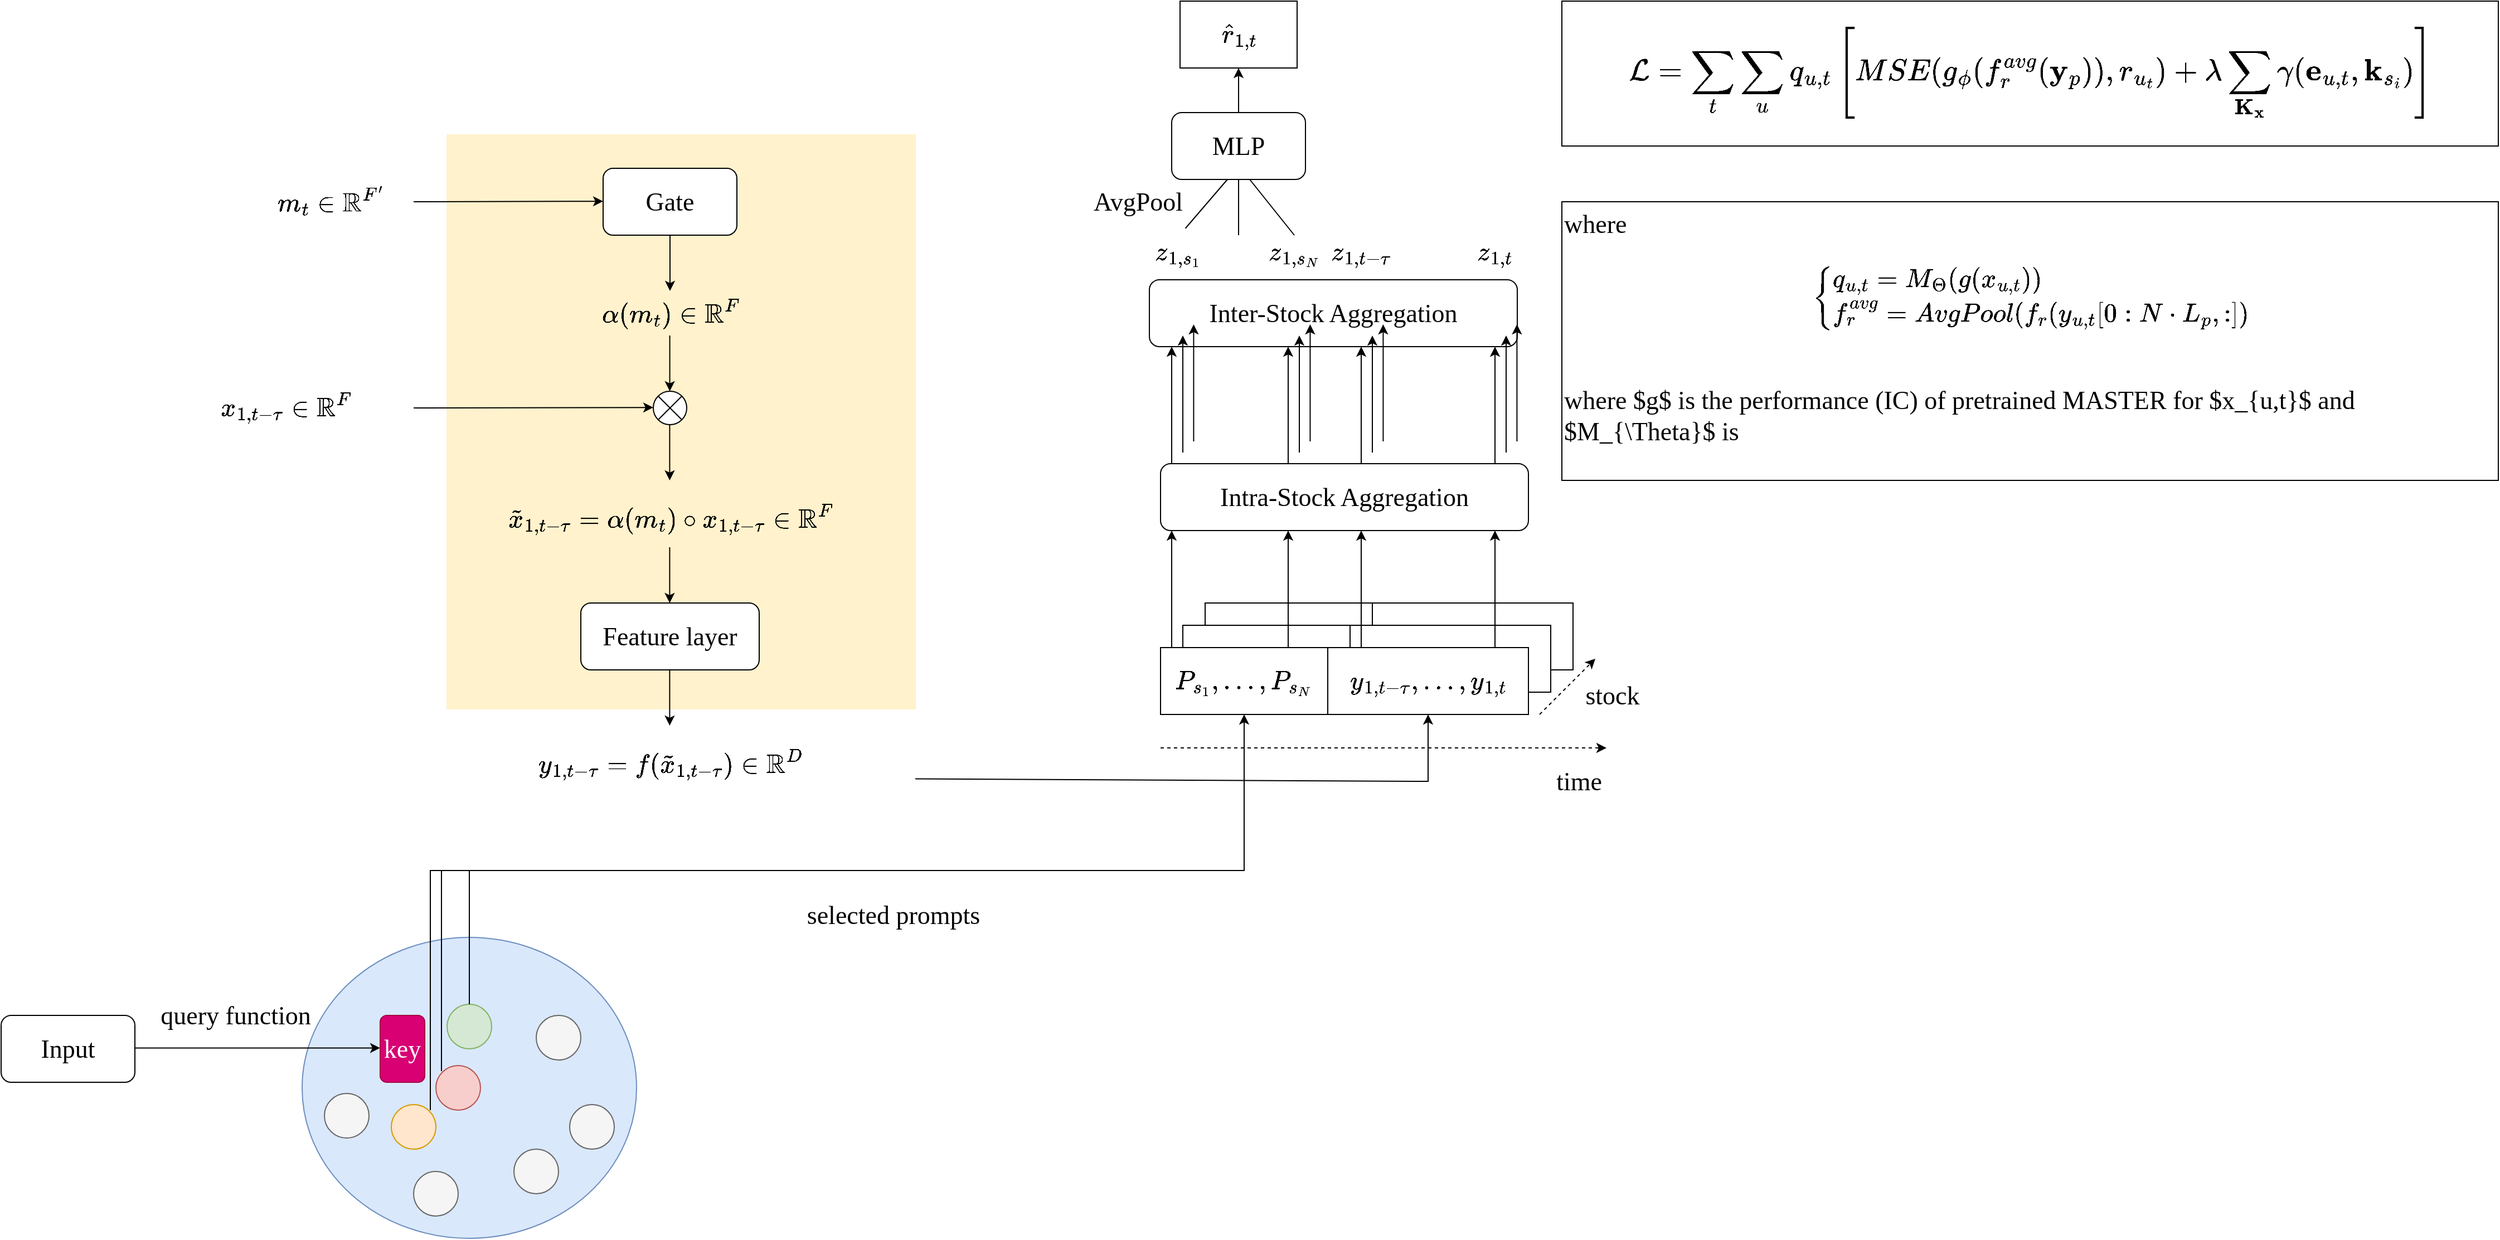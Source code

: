 <mxfile version="23.0.2" type="github">
  <diagram name="第 1 页" id="YHMcrKDChnRwgBGesPPQ">
    <mxGraphModel dx="2283" dy="2111" grid="1" gridSize="10" guides="1" tooltips="1" connect="1" arrows="1" fold="1" page="1" pageScale="1" pageWidth="980" pageHeight="1390" math="1" shadow="0">
      <root>
        <mxCell id="0" />
        <mxCell id="1" parent="0" />
        <mxCell id="3Lwh0dKBMKmvehDUKk6b-59" value="" style="rounded=0;whiteSpace=wrap;html=1;fontFamily=Times New Roman;fontSize=23;" vertex="1" parent="1">
          <mxGeometry x="950" y="480" width="180" height="60" as="geometry" />
        </mxCell>
        <mxCell id="3Lwh0dKBMKmvehDUKk6b-60" value="" style="rounded=0;whiteSpace=wrap;html=1;fontFamily=Times New Roman;fontSize=23;" vertex="1" parent="1">
          <mxGeometry x="800" y="480" width="150" height="60" as="geometry" />
        </mxCell>
        <mxCell id="3Lwh0dKBMKmvehDUKk6b-57" value="" style="rounded=0;whiteSpace=wrap;html=1;fontFamily=Times New Roman;fontSize=23;" vertex="1" parent="1">
          <mxGeometry x="930" y="500" width="180" height="60" as="geometry" />
        </mxCell>
        <mxCell id="3Lwh0dKBMKmvehDUKk6b-58" value="" style="rounded=0;whiteSpace=wrap;html=1;fontFamily=Times New Roman;fontSize=23;" vertex="1" parent="1">
          <mxGeometry x="780" y="500" width="150" height="60" as="geometry" />
        </mxCell>
        <mxCell id="3Lwh0dKBMKmvehDUKk6b-25" value="" style="ellipse;whiteSpace=wrap;html=1;fillColor=#dae8fc;strokeColor=#6c8ebf;fontFamily=Times New Roman;fontSize=23;" vertex="1" parent="1">
          <mxGeometry x="-10" y="780" width="300" height="270" as="geometry" />
        </mxCell>
        <mxCell id="3Lwh0dKBMKmvehDUKk6b-22" value="" style="rounded=0;whiteSpace=wrap;html=1;fillColor=#FFF2CC;strokeColor=#FFF2CC;fontFamily=Times New Roman;fontSize=23;" vertex="1" parent="1">
          <mxGeometry x="120" y="60" width="420" height="515" as="geometry" />
        </mxCell>
        <mxCell id="3Lwh0dKBMKmvehDUKk6b-2" value="&lt;font style=&quot;font-size: 23px;&quot;&gt;Gate&lt;/font&gt;" style="rounded=1;whiteSpace=wrap;html=1;fontFamily=Times New Roman;fontSize=23;" vertex="1" parent="1">
          <mxGeometry x="260" y="90" width="120" height="60" as="geometry" />
        </mxCell>
        <mxCell id="3Lwh0dKBMKmvehDUKk6b-5" value="&lt;font style=&quot;font-size: 23px;&quot;&gt;$$m_t \in \mathbb{R}^{F&#39;}$$&lt;/font&gt;" style="text;html=1;align=center;verticalAlign=middle;resizable=0;points=[];autosize=1;strokeColor=none;fillColor=none;fontFamily=Times New Roman;fontSize=23;" vertex="1" parent="1">
          <mxGeometry x="-135" y="100" width="300" height="40" as="geometry" />
        </mxCell>
        <mxCell id="3Lwh0dKBMKmvehDUKk6b-8" value="" style="endArrow=classic;html=1;rounded=0;exitX=0.5;exitY=1;exitDx=0;exitDy=0;fontFamily=Times New Roman;fontSize=23;" edge="1" parent="1" source="3Lwh0dKBMKmvehDUKk6b-2">
          <mxGeometry width="50" height="50" relative="1" as="geometry">
            <mxPoint x="330" y="240" as="sourcePoint" />
            <mxPoint x="320" y="200" as="targetPoint" />
          </mxGeometry>
        </mxCell>
        <mxCell id="3Lwh0dKBMKmvehDUKk6b-9" value="&lt;font style=&quot;font-size: 23px;&quot;&gt;$$\alpha({m_t}) \in \mathbb{R}^{F}$$&lt;/font&gt;" style="text;html=1;align=center;verticalAlign=middle;resizable=0;points=[];autosize=1;strokeColor=none;fillColor=none;fontFamily=Times New Roman;fontSize=23;" vertex="1" parent="1">
          <mxGeometry x="125" y="200" width="390" height="40" as="geometry" />
        </mxCell>
        <mxCell id="3Lwh0dKBMKmvehDUKk6b-10" value="&lt;font style=&quot;font-size: 23px;&quot;&gt;$$x_{1,t-\tau}\in \mathbb{R}^{F}&lt;br style=&quot;font-size: 23px;&quot;&gt;$$&lt;/font&gt;" style="text;html=1;align=center;verticalAlign=middle;resizable=0;points=[];autosize=1;strokeColor=none;fillColor=none;fontFamily=Times New Roman;fontSize=23;" vertex="1" parent="1">
          <mxGeometry x="-200" y="270" width="350" height="70" as="geometry" />
        </mxCell>
        <mxCell id="3Lwh0dKBMKmvehDUKk6b-12" value="" style="endArrow=classic;html=1;rounded=0;exitX=0.5;exitY=1;exitDx=0;exitDy=0;fontFamily=Times New Roman;fontSize=23;" edge="1" parent="1">
          <mxGeometry width="50" height="50" relative="1" as="geometry">
            <mxPoint x="319.79" y="240" as="sourcePoint" />
            <mxPoint x="319.79" y="290" as="targetPoint" />
          </mxGeometry>
        </mxCell>
        <mxCell id="3Lwh0dKBMKmvehDUKk6b-13" value="" style="shape=sumEllipse;perimeter=ellipsePerimeter;whiteSpace=wrap;html=1;backgroundOutline=1;fontFamily=Times New Roman;fontSize=23;" vertex="1" parent="1">
          <mxGeometry x="305" y="290" width="30" height="30" as="geometry" />
        </mxCell>
        <mxCell id="3Lwh0dKBMKmvehDUKk6b-14" value="&lt;font style=&quot;font-size: 23px;&quot;&gt;$$\tilde{x}_{1,t-\tau} =\alpha({m_t}) \circ x_{1,t-\tau}&lt;br style=&quot;font-size: 23px;&quot;&gt;\in \mathbb{R}^{F}&lt;br style=&quot;font-size: 23px;&quot;&gt;$$&lt;/font&gt;" style="text;html=1;align=center;verticalAlign=middle;resizable=0;points=[];autosize=1;strokeColor=none;fillColor=none;fontFamily=Times New Roman;fontSize=23;" vertex="1" parent="1">
          <mxGeometry x="50" y="355" width="540" height="100" as="geometry" />
        </mxCell>
        <mxCell id="3Lwh0dKBMKmvehDUKk6b-15" value="" style="endArrow=classic;html=1;rounded=0;exitX=0.5;exitY=1;exitDx=0;exitDy=0;fontFamily=Times New Roman;fontSize=23;" edge="1" parent="1">
          <mxGeometry width="50" height="50" relative="1" as="geometry">
            <mxPoint x="319.71" y="320" as="sourcePoint" />
            <mxPoint x="319.71" y="370" as="targetPoint" />
          </mxGeometry>
        </mxCell>
        <mxCell id="3Lwh0dKBMKmvehDUKk6b-16" value="" style="endArrow=classic;html=1;rounded=0;exitX=0.5;exitY=1;exitDx=0;exitDy=0;fontFamily=Times New Roman;fontSize=23;" edge="1" parent="1">
          <mxGeometry width="50" height="50" relative="1" as="geometry">
            <mxPoint x="319.71" y="430" as="sourcePoint" />
            <mxPoint x="319.71" y="480" as="targetPoint" />
          </mxGeometry>
        </mxCell>
        <mxCell id="3Lwh0dKBMKmvehDUKk6b-17" value="&lt;font style=&quot;font-size: 23px;&quot;&gt;Feature layer&lt;/font&gt;" style="rounded=1;whiteSpace=wrap;html=1;fontFamily=Times New Roman;fontSize=23;" vertex="1" parent="1">
          <mxGeometry x="240" y="480" width="160" height="60" as="geometry" />
        </mxCell>
        <mxCell id="3Lwh0dKBMKmvehDUKk6b-18" value="&lt;font style=&quot;font-size: 23px;&quot;&gt;$$y_{1,t-\tau} = f(\tilde{x}_{1,t-\tau}&lt;br style=&quot;font-size: 23px;&quot;&gt;)\in \mathbb{R}^{D}&lt;br style=&quot;font-size: 23px;&quot;&gt;$$&lt;/font&gt;" style="text;html=1;align=center;verticalAlign=middle;resizable=0;points=[];autosize=1;strokeColor=none;fillColor=none;fontFamily=Times New Roman;fontSize=23;" vertex="1" parent="1">
          <mxGeometry x="130" y="575" width="380" height="100" as="geometry" />
        </mxCell>
        <mxCell id="3Lwh0dKBMKmvehDUKk6b-21" value="" style="endArrow=classic;html=1;rounded=0;exitX=0.5;exitY=1;exitDx=0;exitDy=0;fontFamily=Times New Roman;fontSize=23;" edge="1" parent="1">
          <mxGeometry width="50" height="50" relative="1" as="geometry">
            <mxPoint x="319.7" y="540" as="sourcePoint" />
            <mxPoint x="319.7" y="590" as="targetPoint" />
          </mxGeometry>
        </mxCell>
        <mxCell id="3Lwh0dKBMKmvehDUKk6b-23" value="" style="endArrow=classic;html=1;rounded=0;entryX=0;entryY=0.5;entryDx=0;entryDy=0;fontFamily=Times New Roman;fontSize=23;" edge="1" parent="1">
          <mxGeometry width="50" height="50" relative="1" as="geometry">
            <mxPoint x="90" y="120" as="sourcePoint" />
            <mxPoint x="260" y="119.57" as="targetPoint" />
          </mxGeometry>
        </mxCell>
        <mxCell id="3Lwh0dKBMKmvehDUKk6b-24" value="" style="endArrow=classic;html=1;rounded=0;entryX=0;entryY=0.5;entryDx=0;entryDy=0;fontFamily=Times New Roman;fontSize=23;" edge="1" parent="1">
          <mxGeometry width="50" height="50" relative="1" as="geometry">
            <mxPoint x="90" y="305" as="sourcePoint" />
            <mxPoint x="305" y="304.57" as="targetPoint" />
          </mxGeometry>
        </mxCell>
        <mxCell id="3Lwh0dKBMKmvehDUKk6b-26" value="&lt;font style=&quot;font-size: 23px;&quot;&gt;Input&lt;/font&gt;" style="rounded=1;whiteSpace=wrap;html=1;fontFamily=Times New Roman;fontSize=23;" vertex="1" parent="1">
          <mxGeometry x="-280" y="850" width="120" height="60" as="geometry" />
        </mxCell>
        <mxCell id="3Lwh0dKBMKmvehDUKk6b-27" value="" style="endArrow=classic;html=1;rounded=0;fontFamily=Times New Roman;fontSize=23;" edge="1" parent="1">
          <mxGeometry width="50" height="50" relative="1" as="geometry">
            <mxPoint x="-160" y="879.23" as="sourcePoint" />
            <mxPoint x="60" y="879.23" as="targetPoint" />
          </mxGeometry>
        </mxCell>
        <mxCell id="3Lwh0dKBMKmvehDUKk6b-28" value="&lt;font style=&quot;font-size: 23px;&quot;&gt;query function&lt;/font&gt;" style="text;html=1;align=center;verticalAlign=middle;resizable=0;points=[];autosize=1;strokeColor=none;fillColor=none;fontFamily=Times New Roman;fontSize=23;" vertex="1" parent="1">
          <mxGeometry x="-150" y="830" width="160" height="40" as="geometry" />
        </mxCell>
        <mxCell id="3Lwh0dKBMKmvehDUKk6b-29" value="&lt;font style=&quot;font-size: 23px;&quot;&gt;key&lt;/font&gt;" style="rounded=1;whiteSpace=wrap;html=1;fillColor=#d80073;fontColor=#ffffff;strokeColor=#A50040;fontFamily=Times New Roman;fontSize=23;" vertex="1" parent="1">
          <mxGeometry x="60" y="850" width="40" height="60" as="geometry" />
        </mxCell>
        <mxCell id="3Lwh0dKBMKmvehDUKk6b-30" value="" style="ellipse;whiteSpace=wrap;html=1;aspect=fixed;fillColor=#d5e8d4;strokeColor=#82b366;fontFamily=Times New Roman;fontSize=23;" vertex="1" parent="1">
          <mxGeometry x="120" y="840" width="40" height="40" as="geometry" />
        </mxCell>
        <mxCell id="3Lwh0dKBMKmvehDUKk6b-31" value="" style="ellipse;whiteSpace=wrap;html=1;aspect=fixed;fillColor=#f8cecc;strokeColor=#b85450;fontFamily=Times New Roman;fontSize=23;" vertex="1" parent="1">
          <mxGeometry x="110" y="895" width="40" height="40" as="geometry" />
        </mxCell>
        <mxCell id="3Lwh0dKBMKmvehDUKk6b-32" value="" style="ellipse;whiteSpace=wrap;html=1;aspect=fixed;fillColor=#ffe6cc;strokeColor=#d79b00;fontFamily=Times New Roman;fontSize=23;" vertex="1" parent="1">
          <mxGeometry x="70" y="930" width="40" height="40" as="geometry" />
        </mxCell>
        <mxCell id="3Lwh0dKBMKmvehDUKk6b-41" value="" style="ellipse;whiteSpace=wrap;html=1;aspect=fixed;fillColor=#f5f5f5;strokeColor=#666666;fontColor=#333333;fontFamily=Times New Roman;fontSize=23;" vertex="1" parent="1">
          <mxGeometry x="200" y="850" width="40" height="40" as="geometry" />
        </mxCell>
        <mxCell id="3Lwh0dKBMKmvehDUKk6b-43" value="" style="ellipse;whiteSpace=wrap;html=1;aspect=fixed;fillColor=#f5f5f5;strokeColor=#666666;fontColor=#333333;fontFamily=Times New Roman;fontSize=23;" vertex="1" parent="1">
          <mxGeometry x="230" y="930" width="40" height="40" as="geometry" />
        </mxCell>
        <mxCell id="3Lwh0dKBMKmvehDUKk6b-44" value="" style="ellipse;whiteSpace=wrap;html=1;aspect=fixed;fillColor=#f5f5f5;strokeColor=#666666;fontColor=#333333;fontFamily=Times New Roman;fontSize=23;" vertex="1" parent="1">
          <mxGeometry x="180" y="970" width="40" height="40" as="geometry" />
        </mxCell>
        <mxCell id="3Lwh0dKBMKmvehDUKk6b-45" value="" style="ellipse;whiteSpace=wrap;html=1;aspect=fixed;fillColor=#f5f5f5;strokeColor=#666666;fontColor=#333333;fontFamily=Times New Roman;fontSize=23;" vertex="1" parent="1">
          <mxGeometry x="90" y="990" width="40" height="40" as="geometry" />
        </mxCell>
        <mxCell id="3Lwh0dKBMKmvehDUKk6b-46" value="" style="ellipse;whiteSpace=wrap;html=1;aspect=fixed;fillColor=#f5f5f5;strokeColor=#666666;fontColor=#333333;fontFamily=Times New Roman;fontSize=23;" vertex="1" parent="1">
          <mxGeometry x="10" y="920" width="40" height="40" as="geometry" />
        </mxCell>
        <mxCell id="3Lwh0dKBMKmvehDUKk6b-47" value="" style="endArrow=classic;html=1;rounded=0;entryX=0.5;entryY=1;entryDx=0;entryDy=0;fontFamily=Times New Roman;fontSize=23;" edge="1" parent="1" target="3Lwh0dKBMKmvehDUKk6b-56">
          <mxGeometry width="50" height="50" relative="1" as="geometry">
            <mxPoint x="140" y="840" as="sourcePoint" />
            <mxPoint x="880" y="580" as="targetPoint" />
            <Array as="points">
              <mxPoint x="140" y="720" />
              <mxPoint x="835" y="720" />
            </Array>
          </mxGeometry>
        </mxCell>
        <mxCell id="3Lwh0dKBMKmvehDUKk6b-49" value="" style="endArrow=classic;html=1;rounded=0;exitX=1.031;exitY=0.628;exitDx=0;exitDy=0;exitPerimeter=0;entryX=0.5;entryY=1;entryDx=0;entryDy=0;fontFamily=Times New Roman;fontSize=23;" edge="1" parent="1" target="3Lwh0dKBMKmvehDUKk6b-50">
          <mxGeometry width="50" height="50" relative="1" as="geometry">
            <mxPoint x="540.0" y="637.8" as="sourcePoint" />
            <mxPoint x="998" y="690" as="targetPoint" />
            <Array as="points">
              <mxPoint x="1000" y="640" />
            </Array>
          </mxGeometry>
        </mxCell>
        <mxCell id="3Lwh0dKBMKmvehDUKk6b-50" value="&lt;font style=&quot;font-size: 23px;&quot;&gt;$$y_{1,t-\tau}, \dots,&amp;nbsp;y_{1,t}$$&lt;/font&gt;" style="rounded=0;whiteSpace=wrap;html=1;fontFamily=Times New Roman;fontSize=23;" vertex="1" parent="1">
          <mxGeometry x="910" y="520" width="180" height="60" as="geometry" />
        </mxCell>
        <mxCell id="3Lwh0dKBMKmvehDUKk6b-54" value="" style="endArrow=none;html=1;rounded=0;fontFamily=Times New Roman;fontSize=23;" edge="1" parent="1">
          <mxGeometry width="50" height="50" relative="1" as="geometry">
            <mxPoint x="115" y="900" as="sourcePoint" />
            <mxPoint x="140" y="720" as="targetPoint" />
            <Array as="points">
              <mxPoint x="115" y="720" />
            </Array>
          </mxGeometry>
        </mxCell>
        <mxCell id="3Lwh0dKBMKmvehDUKk6b-55" value="" style="endArrow=none;html=1;rounded=0;fontFamily=Times New Roman;fontSize=23;" edge="1" parent="1">
          <mxGeometry width="50" height="50" relative="1" as="geometry">
            <mxPoint x="105" y="935" as="sourcePoint" />
            <mxPoint x="120" y="720" as="targetPoint" />
            <Array as="points">
              <mxPoint x="105" y="720" />
            </Array>
          </mxGeometry>
        </mxCell>
        <mxCell id="3Lwh0dKBMKmvehDUKk6b-56" value="&lt;font style=&quot;font-size: 23px;&quot;&gt;$$P_{s_1}, \dots,P_{s_N}&lt;br style=&quot;font-size: 23px;&quot;&gt;$$&lt;/font&gt;" style="rounded=0;whiteSpace=wrap;html=1;fontFamily=Times New Roman;fontSize=23;" vertex="1" parent="1">
          <mxGeometry x="760" y="520" width="150" height="60" as="geometry" />
        </mxCell>
        <mxCell id="3Lwh0dKBMKmvehDUKk6b-62" value="" style="endArrow=classic;html=1;rounded=0;dashed=1;fontFamily=Times New Roman;fontSize=23;" edge="1" parent="1">
          <mxGeometry width="50" height="50" relative="1" as="geometry">
            <mxPoint x="1100" y="580" as="sourcePoint" />
            <mxPoint x="1150" y="530" as="targetPoint" />
          </mxGeometry>
        </mxCell>
        <mxCell id="3Lwh0dKBMKmvehDUKk6b-63" value="&lt;font style=&quot;font-size: 23px;&quot;&gt;stock&lt;/font&gt;" style="text;html=1;align=center;verticalAlign=middle;resizable=0;points=[];autosize=1;strokeColor=none;fillColor=none;fontFamily=Times New Roman;fontSize=23;" vertex="1" parent="1">
          <mxGeometry x="1130" y="543" width="70" height="40" as="geometry" />
        </mxCell>
        <mxCell id="3Lwh0dKBMKmvehDUKk6b-64" value="" style="endArrow=classic;html=1;rounded=0;dashed=1;fontFamily=Times New Roman;fontSize=23;" edge="1" parent="1">
          <mxGeometry width="50" height="50" relative="1" as="geometry">
            <mxPoint x="760" y="610" as="sourcePoint" />
            <mxPoint x="1160" y="610" as="targetPoint" />
          </mxGeometry>
        </mxCell>
        <mxCell id="3Lwh0dKBMKmvehDUKk6b-65" value="&lt;font style=&quot;font-size: 23px;&quot;&gt;time&lt;/font&gt;" style="text;html=1;align=center;verticalAlign=middle;resizable=0;points=[];autosize=1;strokeColor=none;fillColor=none;fontFamily=Times New Roman;fontSize=23;" vertex="1" parent="1">
          <mxGeometry x="1105" y="620" width="60" height="40" as="geometry" />
        </mxCell>
        <mxCell id="3Lwh0dKBMKmvehDUKk6b-66" value="" style="endArrow=classic;html=1;rounded=0;exitX=0;exitY=0.25;exitDx=0;exitDy=0;fontFamily=Times New Roman;fontSize=23;" edge="1" parent="1">
          <mxGeometry width="50" height="50" relative="1" as="geometry">
            <mxPoint x="770" y="520" as="sourcePoint" />
            <mxPoint x="770" y="415" as="targetPoint" />
          </mxGeometry>
        </mxCell>
        <mxCell id="3Lwh0dKBMKmvehDUKk6b-67" value="" style="endArrow=classic;html=1;rounded=0;exitX=0;exitY=0.25;exitDx=0;exitDy=0;fontFamily=Times New Roman;fontSize=23;" edge="1" parent="1">
          <mxGeometry width="50" height="50" relative="1" as="geometry">
            <mxPoint x="874.5" y="520" as="sourcePoint" />
            <mxPoint x="874.5" y="415" as="targetPoint" />
          </mxGeometry>
        </mxCell>
        <mxCell id="3Lwh0dKBMKmvehDUKk6b-68" value="" style="endArrow=classic;html=1;rounded=0;exitX=0;exitY=0.25;exitDx=0;exitDy=0;fontFamily=Times New Roman;fontSize=23;" edge="1" parent="1">
          <mxGeometry width="50" height="50" relative="1" as="geometry">
            <mxPoint x="940" y="520" as="sourcePoint" />
            <mxPoint x="940" y="415" as="targetPoint" />
          </mxGeometry>
        </mxCell>
        <mxCell id="3Lwh0dKBMKmvehDUKk6b-69" value="" style="endArrow=classic;html=1;rounded=0;exitX=0;exitY=0.25;exitDx=0;exitDy=0;fontFamily=Times New Roman;fontSize=23;" edge="1" parent="1">
          <mxGeometry width="50" height="50" relative="1" as="geometry">
            <mxPoint x="1060" y="520" as="sourcePoint" />
            <mxPoint x="1060" y="415" as="targetPoint" />
          </mxGeometry>
        </mxCell>
        <mxCell id="3Lwh0dKBMKmvehDUKk6b-70" value="&lt;font style=&quot;font-size: 23px;&quot;&gt;Intra-Stock Aggregation&lt;/font&gt;" style="rounded=1;whiteSpace=wrap;html=1;fontFamily=Times New Roman;fontSize=23;" vertex="1" parent="1">
          <mxGeometry x="760" y="355" width="330" height="60" as="geometry" />
        </mxCell>
        <mxCell id="3Lwh0dKBMKmvehDUKk6b-71" value="&lt;font style=&quot;font-size: 23px;&quot;&gt;selected prompts&lt;/font&gt;" style="text;html=1;align=center;verticalAlign=middle;resizable=0;points=[];autosize=1;strokeColor=none;fillColor=none;fontFamily=Times New Roman;fontSize=23;" vertex="1" parent="1">
          <mxGeometry x="430" y="740" width="180" height="40" as="geometry" />
        </mxCell>
        <mxCell id="3Lwh0dKBMKmvehDUKk6b-72" value="" style="endArrow=classic;html=1;rounded=0;exitX=0;exitY=0.25;exitDx=0;exitDy=0;fontFamily=Times New Roman;fontSize=23;" edge="1" parent="1">
          <mxGeometry width="50" height="50" relative="1" as="geometry">
            <mxPoint x="770" y="355" as="sourcePoint" />
            <mxPoint x="770" y="250" as="targetPoint" />
          </mxGeometry>
        </mxCell>
        <mxCell id="3Lwh0dKBMKmvehDUKk6b-73" value="" style="endArrow=classic;html=1;rounded=0;exitX=0;exitY=0.25;exitDx=0;exitDy=0;fontFamily=Times New Roman;fontSize=23;" edge="1" parent="1">
          <mxGeometry width="50" height="50" relative="1" as="geometry">
            <mxPoint x="874.5" y="355" as="sourcePoint" />
            <mxPoint x="874.5" y="250" as="targetPoint" />
          </mxGeometry>
        </mxCell>
        <mxCell id="3Lwh0dKBMKmvehDUKk6b-74" value="" style="endArrow=classic;html=1;rounded=0;exitX=0;exitY=0.25;exitDx=0;exitDy=0;fontFamily=Times New Roman;fontSize=23;" edge="1" parent="1">
          <mxGeometry width="50" height="50" relative="1" as="geometry">
            <mxPoint x="940" y="355" as="sourcePoint" />
            <mxPoint x="940" y="250" as="targetPoint" />
          </mxGeometry>
        </mxCell>
        <mxCell id="3Lwh0dKBMKmvehDUKk6b-76" value="&lt;font style=&quot;font-size: 23px;&quot;&gt;Inter-Stock Aggregation&lt;/font&gt;" style="rounded=1;whiteSpace=wrap;html=1;fontFamily=Times New Roman;fontSize=23;" vertex="1" parent="1">
          <mxGeometry x="750" y="190" width="330" height="60" as="geometry" />
        </mxCell>
        <mxCell id="3Lwh0dKBMKmvehDUKk6b-75" value="" style="endArrow=classic;html=1;rounded=0;exitX=0;exitY=0.25;exitDx=0;exitDy=0;fontFamily=Times New Roman;fontSize=23;" edge="1" parent="1">
          <mxGeometry width="50" height="50" relative="1" as="geometry">
            <mxPoint x="1060" y="355" as="sourcePoint" />
            <mxPoint x="1060" y="250" as="targetPoint" />
          </mxGeometry>
        </mxCell>
        <mxCell id="3Lwh0dKBMKmvehDUKk6b-77" value="$$z_{1, s_1}$$" style="text;html=1;align=center;verticalAlign=middle;resizable=0;points=[];autosize=1;strokeColor=none;fillColor=none;fontSize=23;fontFamily=Times New Roman;" vertex="1" parent="1">
          <mxGeometry x="690" y="145" width="170" height="40" as="geometry" />
        </mxCell>
        <mxCell id="3Lwh0dKBMKmvehDUKk6b-78" value="$$z_{1, s_N}$$" style="text;html=1;align=center;verticalAlign=middle;resizable=0;points=[];autosize=1;strokeColor=none;fillColor=none;fontSize=23;fontFamily=Times New Roman;" vertex="1" parent="1">
          <mxGeometry x="795" y="145" width="170" height="40" as="geometry" />
        </mxCell>
        <mxCell id="3Lwh0dKBMKmvehDUKk6b-79" value="$$z_{1, t-\tau}$$" style="text;html=1;align=center;verticalAlign=middle;resizable=0;points=[];autosize=1;strokeColor=none;fillColor=none;fontSize=23;fontFamily=Times New Roman;" vertex="1" parent="1">
          <mxGeometry x="850" y="145" width="180" height="40" as="geometry" />
        </mxCell>
        <mxCell id="3Lwh0dKBMKmvehDUKk6b-81" value="$$z_{1, t}$$" style="text;html=1;align=center;verticalAlign=middle;resizable=0;points=[];autosize=1;strokeColor=none;fillColor=none;fontSize=23;fontFamily=Times New Roman;" vertex="1" parent="1">
          <mxGeometry x="990" y="145" width="140" height="40" as="geometry" />
        </mxCell>
        <mxCell id="3Lwh0dKBMKmvehDUKk6b-82" value="" style="endArrow=classic;html=1;rounded=0;exitX=0;exitY=0.25;exitDx=0;exitDy=0;fontFamily=Times New Roman;fontSize=23;" edge="1" parent="1">
          <mxGeometry width="50" height="50" relative="1" as="geometry">
            <mxPoint x="780" y="345" as="sourcePoint" />
            <mxPoint x="780" y="240" as="targetPoint" />
          </mxGeometry>
        </mxCell>
        <mxCell id="3Lwh0dKBMKmvehDUKk6b-83" value="" style="endArrow=classic;html=1;rounded=0;exitX=0;exitY=0.25;exitDx=0;exitDy=0;fontFamily=Times New Roman;fontSize=23;" edge="1" parent="1">
          <mxGeometry width="50" height="50" relative="1" as="geometry">
            <mxPoint x="884.5" y="345" as="sourcePoint" />
            <mxPoint x="884.5" y="240" as="targetPoint" />
          </mxGeometry>
        </mxCell>
        <mxCell id="3Lwh0dKBMKmvehDUKk6b-84" value="" style="endArrow=classic;html=1;rounded=0;exitX=0;exitY=0.25;exitDx=0;exitDy=0;fontFamily=Times New Roman;fontSize=23;" edge="1" parent="1">
          <mxGeometry width="50" height="50" relative="1" as="geometry">
            <mxPoint x="950" y="345" as="sourcePoint" />
            <mxPoint x="950" y="240" as="targetPoint" />
          </mxGeometry>
        </mxCell>
        <mxCell id="3Lwh0dKBMKmvehDUKk6b-85" value="" style="endArrow=classic;html=1;rounded=0;exitX=0;exitY=0.25;exitDx=0;exitDy=0;fontFamily=Times New Roman;fontSize=23;" edge="1" parent="1">
          <mxGeometry width="50" height="50" relative="1" as="geometry">
            <mxPoint x="1070" y="345" as="sourcePoint" />
            <mxPoint x="1070" y="240" as="targetPoint" />
          </mxGeometry>
        </mxCell>
        <mxCell id="3Lwh0dKBMKmvehDUKk6b-86" value="" style="endArrow=classic;html=1;rounded=0;exitX=0;exitY=0.25;exitDx=0;exitDy=0;fontFamily=Times New Roman;fontSize=23;" edge="1" parent="1">
          <mxGeometry width="50" height="50" relative="1" as="geometry">
            <mxPoint x="789.71" y="335" as="sourcePoint" />
            <mxPoint x="789.71" y="230" as="targetPoint" />
          </mxGeometry>
        </mxCell>
        <mxCell id="3Lwh0dKBMKmvehDUKk6b-87" value="" style="endArrow=classic;html=1;rounded=0;exitX=0;exitY=0.25;exitDx=0;exitDy=0;fontFamily=Times New Roman;fontSize=23;" edge="1" parent="1">
          <mxGeometry width="50" height="50" relative="1" as="geometry">
            <mxPoint x="894.21" y="335" as="sourcePoint" />
            <mxPoint x="894.21" y="230" as="targetPoint" />
          </mxGeometry>
        </mxCell>
        <mxCell id="3Lwh0dKBMKmvehDUKk6b-88" value="" style="endArrow=classic;html=1;rounded=0;exitX=0;exitY=0.25;exitDx=0;exitDy=0;fontFamily=Times New Roman;fontSize=23;" edge="1" parent="1">
          <mxGeometry width="50" height="50" relative="1" as="geometry">
            <mxPoint x="959.71" y="335" as="sourcePoint" />
            <mxPoint x="959.71" y="230" as="targetPoint" />
          </mxGeometry>
        </mxCell>
        <mxCell id="3Lwh0dKBMKmvehDUKk6b-89" value="" style="endArrow=classic;html=1;rounded=0;exitX=0;exitY=0.25;exitDx=0;exitDy=0;fontFamily=Times New Roman;fontSize=23;" edge="1" parent="1">
          <mxGeometry width="50" height="50" relative="1" as="geometry">
            <mxPoint x="1079.71" y="335" as="sourcePoint" />
            <mxPoint x="1079.71" y="230" as="targetPoint" />
          </mxGeometry>
        </mxCell>
        <mxCell id="3Lwh0dKBMKmvehDUKk6b-90" value="" style="endArrow=none;html=1;rounded=0;exitX=0.543;exitY=-0.028;exitDx=0;exitDy=0;exitPerimeter=0;fontFamily=Times New Roman;fontSize=23;" edge="1" parent="1" source="3Lwh0dKBMKmvehDUKk6b-77">
          <mxGeometry width="50" height="50" relative="1" as="geometry">
            <mxPoint x="775" y="150" as="sourcePoint" />
            <mxPoint x="820" y="100" as="targetPoint" />
          </mxGeometry>
        </mxCell>
        <mxCell id="3Lwh0dKBMKmvehDUKk6b-91" value="" style="endArrow=none;html=1;rounded=0;fontFamily=Times New Roman;fontSize=23;" edge="1" parent="1">
          <mxGeometry width="50" height="50" relative="1" as="geometry">
            <mxPoint x="830" y="150" as="sourcePoint" />
            <mxPoint x="830" y="100" as="targetPoint" />
          </mxGeometry>
        </mxCell>
        <mxCell id="3Lwh0dKBMKmvehDUKk6b-92" value="" style="endArrow=none;html=1;rounded=0;fontFamily=Times New Roman;fontSize=23;" edge="1" parent="1">
          <mxGeometry width="50" height="50" relative="1" as="geometry">
            <mxPoint x="880" y="150" as="sourcePoint" />
            <mxPoint x="840" y="100" as="targetPoint" />
          </mxGeometry>
        </mxCell>
        <mxCell id="3Lwh0dKBMKmvehDUKk6b-93" value="&lt;font style=&quot;font-size: 23px;&quot;&gt;AvgPool&lt;/font&gt;" style="text;html=1;strokeColor=none;fillColor=none;align=center;verticalAlign=middle;whiteSpace=wrap;rounded=0;fontFamily=Times New Roman;fontSize=23;" vertex="1" parent="1">
          <mxGeometry x="710" y="105" width="60" height="30" as="geometry" />
        </mxCell>
        <mxCell id="3Lwh0dKBMKmvehDUKk6b-94" value="&lt;font style=&quot;font-size: 23px;&quot;&gt;MLP&lt;/font&gt;" style="rounded=1;whiteSpace=wrap;html=1;fontFamily=Times New Roman;fontSize=23;" vertex="1" parent="1">
          <mxGeometry x="770" y="40" width="120" height="60" as="geometry" />
        </mxCell>
        <mxCell id="3Lwh0dKBMKmvehDUKk6b-95" value="" style="endArrow=classic;html=1;rounded=0;fontFamily=Times New Roman;fontSize=23;" edge="1" parent="1" target="3Lwh0dKBMKmvehDUKk6b-96">
          <mxGeometry width="50" height="50" relative="1" as="geometry">
            <mxPoint x="830" y="40" as="sourcePoint" />
            <mxPoint x="830" y="-10" as="targetPoint" />
          </mxGeometry>
        </mxCell>
        <mxCell id="3Lwh0dKBMKmvehDUKk6b-96" value="$$\hat{r}_{1, t}$$" style="rounded=0;whiteSpace=wrap;html=1;verticalAlign=middle;fontFamily=Times New Roman;fontSize=23;" vertex="1" parent="1">
          <mxGeometry x="777.5" y="-60" width="105" height="60" as="geometry" />
        </mxCell>
        <mxCell id="3Lwh0dKBMKmvehDUKk6b-97" value="&lt;font style=&quot;font-size: 23px;&quot;&gt;$$\mathcal{L} = \sum_{t} \sum_{u} q_{u,t}\left[ MSE(g_\phi(f_r^{avg}(\mathbf{y}_p)), r_{u_t})+\lambda \sum_{\mathbf{K}_{\mathbf{x}}} \gamma (\mathbf{e}_{u,t}, \mathbf{k}_{s_i}) \right] $$&lt;/font&gt;" style="rounded=0;whiteSpace=wrap;html=1;" vertex="1" parent="1">
          <mxGeometry x="1120" y="-60" width="840" height="130" as="geometry" />
        </mxCell>
        <mxCell id="3Lwh0dKBMKmvehDUKk6b-98" value="&lt;font face=&quot;Times New Roman&quot; style=&quot;font-size: 23px;&quot;&gt;where&lt;br&gt;$$&lt;br&gt;\begin{cases}&lt;br&gt;q_{u,t} = M_{\Theta}(g(x_{u,t})) \\&lt;br&gt;f_r^{avg} = AvgPool(f_r(y_{u,t}[0:N\cdot L_p, :])&lt;br&gt;\end{cases}&lt;br&gt;$$&lt;br&gt;where $g$ is the performance (IC) of pretrained MASTER for $x_{u,t}$ and $M_{\Theta}$ is&amp;nbsp;&lt;br&gt;&lt;/font&gt;" style="rounded=0;whiteSpace=wrap;html=1;align=left;verticalAlign=top;" vertex="1" parent="1">
          <mxGeometry x="1120" y="120" width="840" height="250" as="geometry" />
        </mxCell>
      </root>
    </mxGraphModel>
  </diagram>
</mxfile>
